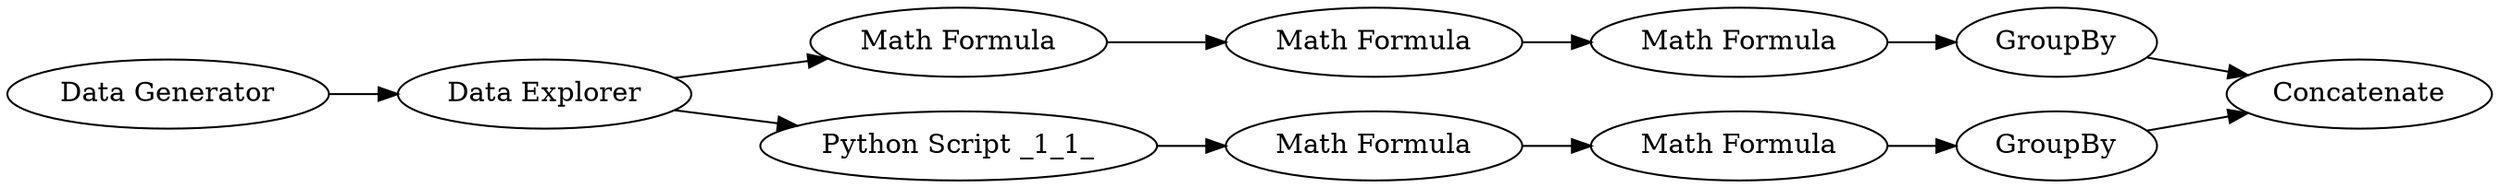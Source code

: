 digraph {
	6 -> 9
	4 -> 5
	3 -> 8
	9 -> 11
	8 -> 7
	5 -> 6
	1 -> 2
	7 -> 10
	2 -> 3
	10 -> 11
	2 -> 4
	5 [label="Math Formula"]
	1 [label="Data Generator"]
	7 [label="Math Formula"]
	9 [label=GroupBy]
	11 [label=Concatenate]
	4 [label="Math Formula"]
	8 [label="Math Formula"]
	6 [label="Math Formula"]
	3 [label="Python Script _1_1_"]
	2 [label="Data Explorer"]
	10 [label=GroupBy]
	rankdir=LR
}
